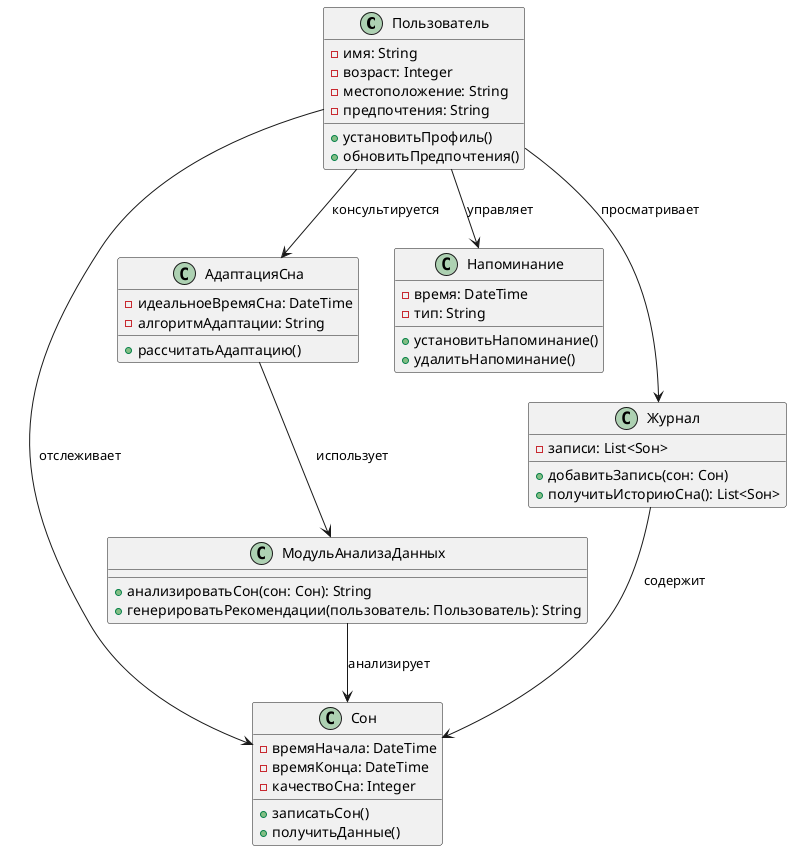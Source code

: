 @startuml

class Пользователь {
    - имя: String
    - возраст: Integer
    - местоположение: String
    - предпочтения: String
    + установитьПрофиль()
    + обновитьПредпочтения()
}

class Сон {
    - времяНачала: DateTime
    - времяКонца: DateTime
    - качествоСна: Integer
    + записатьСон()
    + получитьДанные()
}

class АдаптацияСна {
    - идеальноеВремяСна: DateTime
    - алгоритмАдаптации: String
    + рассчитатьАдаптацию()
}

class МодульАнализаДанных {
    + анализироватьСон(сон: Сон): String
    + генерироватьРекомендации(пользователь: Пользователь): String
}

class Напоминание {
    - время: DateTime
    - тип: String
    + установитьНапоминание()
    + удалитьНапоминание()
}

class Журнал {
    - записи: List<Sон>
    + добавитьЗапись(сон: Сон)
    + получитьИсториюСна(): List<Sон>
}

Пользователь --> Сон : "отслеживает"
Пользователь --> АдаптацияСна : "консультируется"
Пользователь --> Напоминание : "управляет"
Пользователь --> Журнал : "просматривает"
Журнал --> Сон : "содержит"
АдаптацияСна --> МодульАнализаДанных : "использует"
МодульАнализаДанных --> Сон : "анализирует"

@enduml
